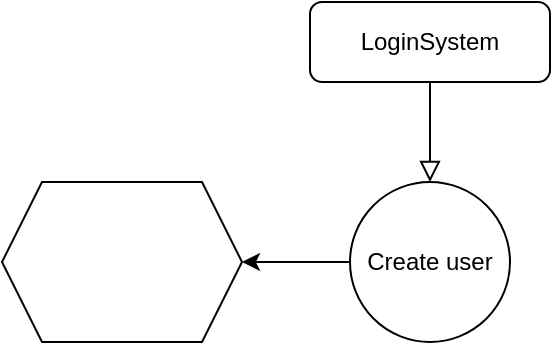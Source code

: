 <mxfile version="20.8.23" type="device"><diagram id="C5RBs43oDa-KdzZeNtuy" name="Page-1"><mxGraphModel dx="1434" dy="884" grid="1" gridSize="10" guides="1" tooltips="1" connect="1" arrows="1" fold="1" page="1" pageScale="1" pageWidth="827" pageHeight="1169" math="0" shadow="0"><root><mxCell id="WIyWlLk6GJQsqaUBKTNV-0"/><mxCell id="WIyWlLk6GJQsqaUBKTNV-1" parent="WIyWlLk6GJQsqaUBKTNV-0"/><mxCell id="WIyWlLk6GJQsqaUBKTNV-2" value="" style="rounded=0;html=1;jettySize=auto;orthogonalLoop=1;fontSize=11;endArrow=block;endFill=0;endSize=8;strokeWidth=1;shadow=0;labelBackgroundColor=none;edgeStyle=orthogonalEdgeStyle;" parent="WIyWlLk6GJQsqaUBKTNV-1" source="WIyWlLk6GJQsqaUBKTNV-3" edge="1"><mxGeometry relative="1" as="geometry"><mxPoint x="414" y="390" as="targetPoint"/></mxGeometry></mxCell><mxCell id="WIyWlLk6GJQsqaUBKTNV-3" value="LoginSystem" style="rounded=1;whiteSpace=wrap;html=1;fontSize=12;glass=0;strokeWidth=1;shadow=0;" parent="WIyWlLk6GJQsqaUBKTNV-1" vertex="1"><mxGeometry x="354" y="300" width="120" height="40" as="geometry"/></mxCell><mxCell id="G4duuRPiHfHcY8L8jqf7-2" style="edgeStyle=orthogonalEdgeStyle;rounded=0;orthogonalLoop=1;jettySize=auto;html=1;" edge="1" parent="WIyWlLk6GJQsqaUBKTNV-1" source="G4duuRPiHfHcY8L8jqf7-0"><mxGeometry relative="1" as="geometry"><mxPoint x="320" y="430" as="targetPoint"/></mxGeometry></mxCell><mxCell id="G4duuRPiHfHcY8L8jqf7-0" value="Create user" style="ellipse;whiteSpace=wrap;html=1;aspect=fixed;" vertex="1" parent="WIyWlLk6GJQsqaUBKTNV-1"><mxGeometry x="374" y="390" width="80" height="80" as="geometry"/></mxCell><mxCell id="G4duuRPiHfHcY8L8jqf7-7" value="" style="shape=hexagon;perimeter=hexagonPerimeter2;whiteSpace=wrap;html=1;fixedSize=1;" vertex="1" parent="WIyWlLk6GJQsqaUBKTNV-1"><mxGeometry x="200" y="390" width="120" height="80" as="geometry"/></mxCell></root></mxGraphModel></diagram></mxfile>